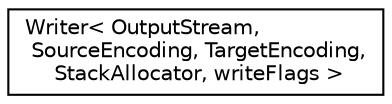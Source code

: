 digraph "Graphical Class Hierarchy"
{
 // LATEX_PDF_SIZE
  edge [fontname="Helvetica",fontsize="10",labelfontname="Helvetica",labelfontsize="10"];
  node [fontname="Helvetica",fontsize="10",shape=record];
  rankdir="LR";
  Node0 [label="Writer\< OutputStream,\l SourceEncoding, TargetEncoding,\l StackAllocator, writeFlags \>",height=0.2,width=0.4,color="black", fillcolor="white", style="filled",URL="$classWriter.html",tooltip="JSON writer."];
}
